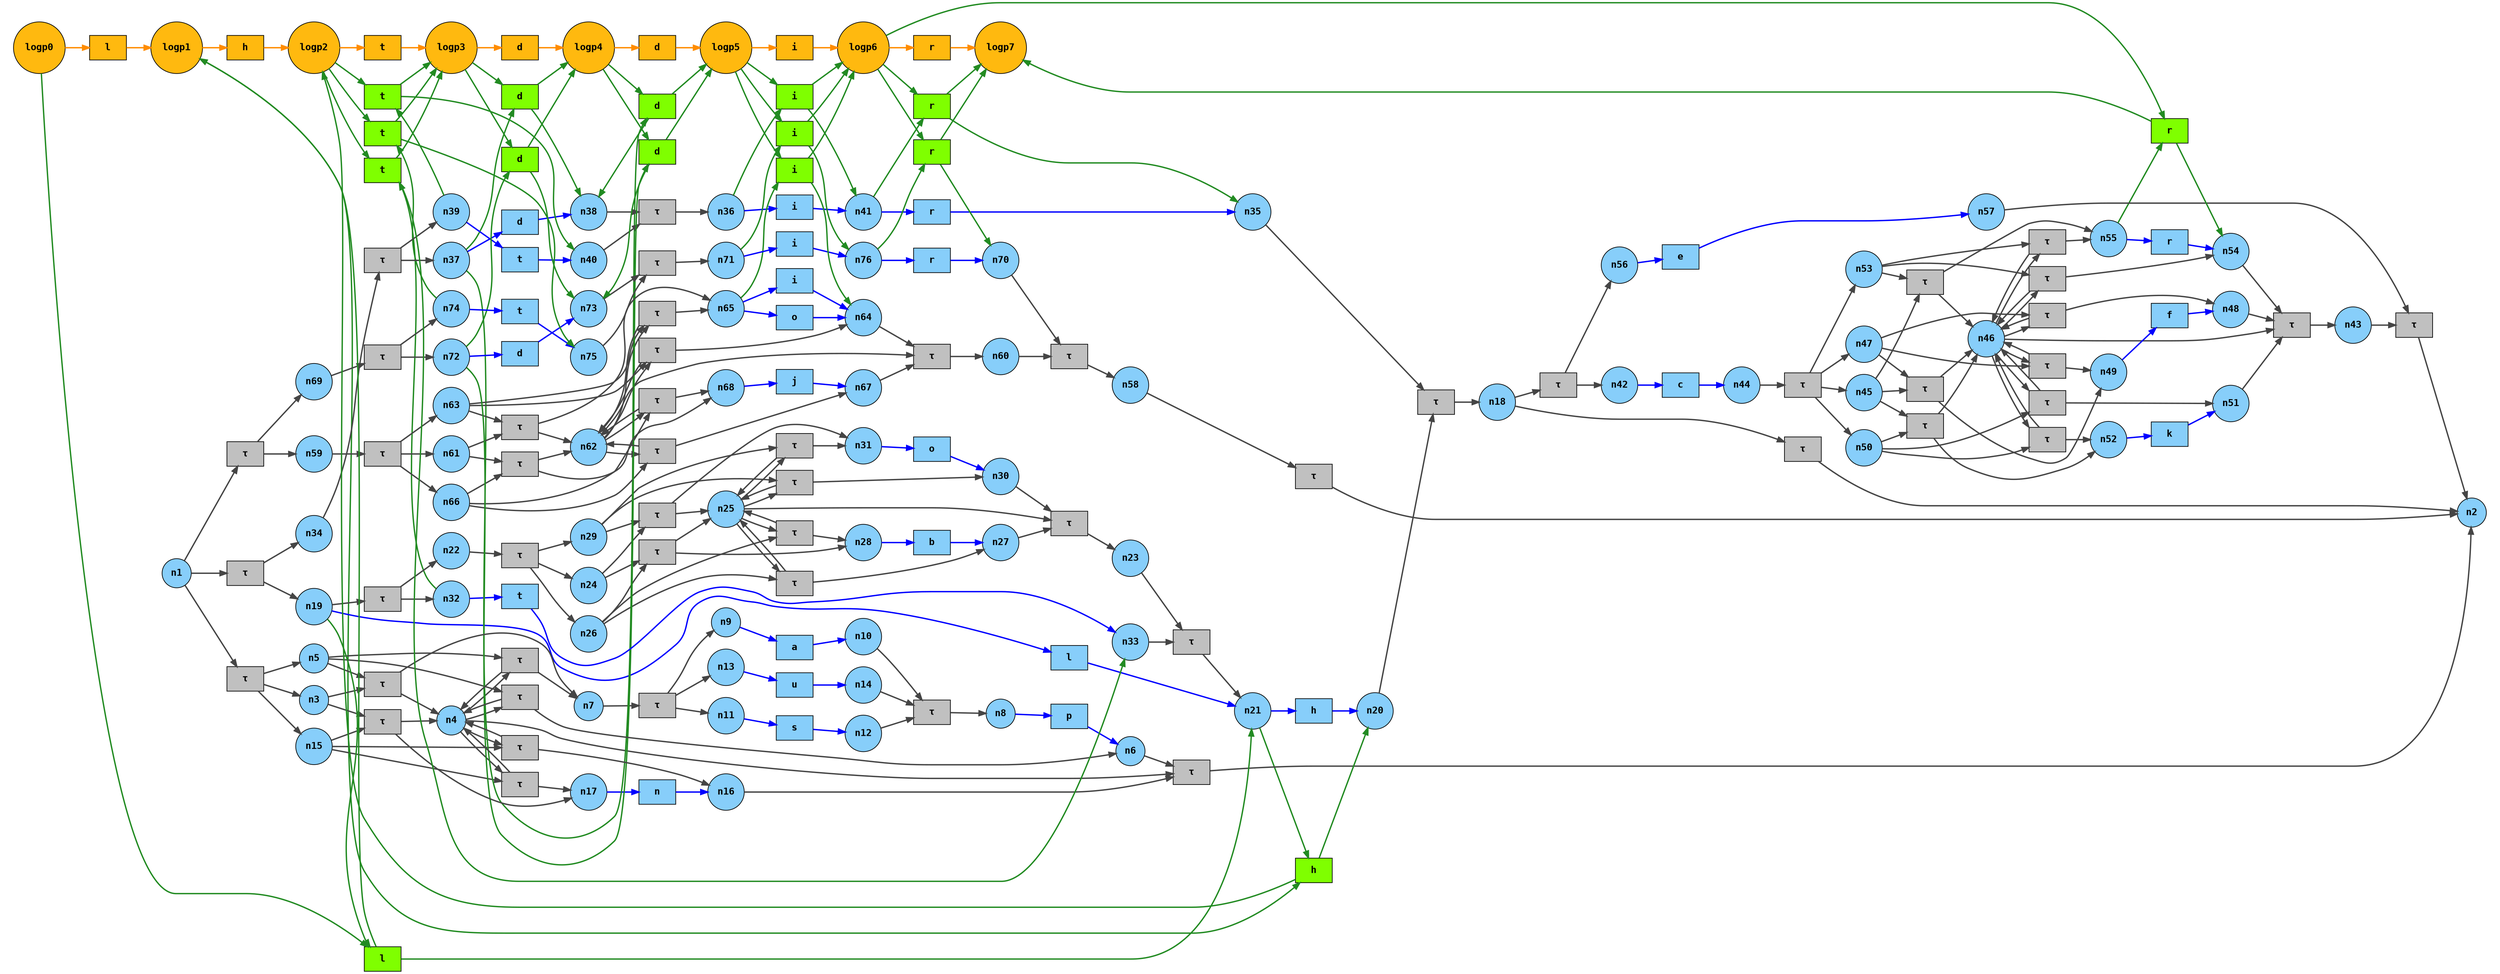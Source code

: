 digraph g {
  rankdir="LR";
  subgraph cluster_l {
    style=invisible
    logp0 [label="logp0", shape=circle, style="filled,solid", fillcolor="darkgoldenrod1", fontname="Courier-Bold"];
    logp1 [label="logp1", shape=circle, style="filled,solid", fillcolor="darkgoldenrod1", fontname="Courier-Bold"];
    logp2 [label="logp2", shape=circle, style="filled,solid", fillcolor="darkgoldenrod1", fontname="Courier-Bold"];
    logp3 [label="logp3", shape=circle, style="filled,solid", fillcolor="darkgoldenrod1", fontname="Courier-Bold"];
    logp4 [label="logp4", shape=circle, style="filled,solid", fillcolor="darkgoldenrod1", fontname="Courier-Bold"];
    logp5 [label="logp5", shape=circle, style="filled,solid", fillcolor="darkgoldenrod1", fontname="Courier-Bold"];
    logp6 [label="logp6", shape=circle, style="filled,solid", fillcolor="darkgoldenrod1", fontname="Courier-Bold"];
    logp7 [label="logp7", shape=circle, style="filled,solid", fillcolor="darkgoldenrod1", fontname="Courier-Bold"];
    logt0 [label="l", shape=box, style="filled,solid", fillcolor="darkgoldenrod1", fontname="Courier-Bold"];
    logt1 [label="h", shape=box, style="filled,solid", fillcolor="darkgoldenrod1", fontname="Courier-Bold"];
    logt2 [label="t", shape=box, style="filled,solid", fillcolor="darkgoldenrod1", fontname="Courier-Bold"];
    logt3 [label="d", shape=box, style="filled,solid", fillcolor="darkgoldenrod1", fontname="Courier-Bold"];
    logt4 [label="d", shape=box, style="filled,solid", fillcolor="darkgoldenrod1", fontname="Courier-Bold"];
    logt5 [label="i", shape=box, style="filled,solid", fillcolor="darkgoldenrod1", fontname="Courier-Bold"];
    logt6 [label="r", shape=box, style="filled,solid", fillcolor="darkgoldenrod1", fontname="Courier-Bold"];
  }
  subgraph cluster_m {
    style=invisible
    n1 [label="n1", shape=circle, style="filled,solid", fillcolor="lightskyblue", fontname="Courier-Bold"];
    n2 [label="n2", shape=circle, style="filled,solid", fillcolor="lightskyblue", fontname="Courier-Bold"];
    n3 [label="n3", shape=circle, style="filled,solid", fillcolor="lightskyblue", fontname="Courier-Bold"];
    n4 [label="n4", shape=circle, style="filled,solid", fillcolor="lightskyblue", fontname="Courier-Bold"];
    n5 [label="n5", shape=circle, style="filled,solid", fillcolor="lightskyblue", fontname="Courier-Bold"];
    n6 [label="n6", shape=circle, style="filled,solid", fillcolor="lightskyblue", fontname="Courier-Bold"];
    n7 [label="n7", shape=circle, style="filled,solid", fillcolor="lightskyblue", fontname="Courier-Bold"];
    n8 [label="n8", shape=circle, style="filled,solid", fillcolor="lightskyblue", fontname="Courier-Bold"];
    n9 [label="n9", shape=circle, style="filled,solid", fillcolor="lightskyblue", fontname="Courier-Bold"];
    n10 [label="n10", shape=circle, style="filled,solid", fillcolor="lightskyblue", fontname="Courier-Bold"];
    n11 [label="n11", shape=circle, style="filled,solid", fillcolor="lightskyblue", fontname="Courier-Bold"];
    n12 [label="n12", shape=circle, style="filled,solid", fillcolor="lightskyblue", fontname="Courier-Bold"];
    n13 [label="n13", shape=circle, style="filled,solid", fillcolor="lightskyblue", fontname="Courier-Bold"];
    n14 [label="n14", shape=circle, style="filled,solid", fillcolor="lightskyblue", fontname="Courier-Bold"];
    n15 [label="n15", shape=circle, style="filled,solid", fillcolor="lightskyblue", fontname="Courier-Bold"];
    n16 [label="n16", shape=circle, style="filled,solid", fillcolor="lightskyblue", fontname="Courier-Bold"];
    n17 [label="n17", shape=circle, style="filled,solid", fillcolor="lightskyblue", fontname="Courier-Bold"];
    n18 [label="n18", shape=circle, style="filled,solid", fillcolor="lightskyblue", fontname="Courier-Bold"];
    n19 [label="n19", shape=circle, style="filled,solid", fillcolor="lightskyblue", fontname="Courier-Bold"];
    n20 [label="n20", shape=circle, style="filled,solid", fillcolor="lightskyblue", fontname="Courier-Bold"];
    n21 [label="n21", shape=circle, style="filled,solid", fillcolor="lightskyblue", fontname="Courier-Bold"];
    n22 [label="n22", shape=circle, style="filled,solid", fillcolor="lightskyblue", fontname="Courier-Bold"];
    n23 [label="n23", shape=circle, style="filled,solid", fillcolor="lightskyblue", fontname="Courier-Bold"];
    n24 [label="n24", shape=circle, style="filled,solid", fillcolor="lightskyblue", fontname="Courier-Bold"];
    n25 [label="n25", shape=circle, style="filled,solid", fillcolor="lightskyblue", fontname="Courier-Bold"];
    n26 [label="n26", shape=circle, style="filled,solid", fillcolor="lightskyblue", fontname="Courier-Bold"];
    n27 [label="n27", shape=circle, style="filled,solid", fillcolor="lightskyblue", fontname="Courier-Bold"];
    n28 [label="n28", shape=circle, style="filled,solid", fillcolor="lightskyblue", fontname="Courier-Bold"];
    n29 [label="n29", shape=circle, style="filled,solid", fillcolor="lightskyblue", fontname="Courier-Bold"];
    n30 [label="n30", shape=circle, style="filled,solid", fillcolor="lightskyblue", fontname="Courier-Bold"];
    n31 [label="n31", shape=circle, style="filled,solid", fillcolor="lightskyblue", fontname="Courier-Bold"];
    n32 [label="n32", shape=circle, style="filled,solid", fillcolor="lightskyblue", fontname="Courier-Bold"];
    n33 [label="n33", shape=circle, style="filled,solid", fillcolor="lightskyblue", fontname="Courier-Bold"];
    n34 [label="n34", shape=circle, style="filled,solid", fillcolor="lightskyblue", fontname="Courier-Bold"];
    n35 [label="n35", shape=circle, style="filled,solid", fillcolor="lightskyblue", fontname="Courier-Bold"];
    n36 [label="n36", shape=circle, style="filled,solid", fillcolor="lightskyblue", fontname="Courier-Bold"];
    n37 [label="n37", shape=circle, style="filled,solid", fillcolor="lightskyblue", fontname="Courier-Bold"];
    n38 [label="n38", shape=circle, style="filled,solid", fillcolor="lightskyblue", fontname="Courier-Bold"];
    n39 [label="n39", shape=circle, style="filled,solid", fillcolor="lightskyblue", fontname="Courier-Bold"];
    n40 [label="n40", shape=circle, style="filled,solid", fillcolor="lightskyblue", fontname="Courier-Bold"];
    n41 [label="n41", shape=circle, style="filled,solid", fillcolor="lightskyblue", fontname="Courier-Bold"];
    n42 [label="n42", shape=circle, style="filled,solid", fillcolor="lightskyblue", fontname="Courier-Bold"];
    n43 [label="n43", shape=circle, style="filled,solid", fillcolor="lightskyblue", fontname="Courier-Bold"];
    n44 [label="n44", shape=circle, style="filled,solid", fillcolor="lightskyblue", fontname="Courier-Bold"];
    n45 [label="n45", shape=circle, style="filled,solid", fillcolor="lightskyblue", fontname="Courier-Bold"];
    n46 [label="n46", shape=circle, style="filled,solid", fillcolor="lightskyblue", fontname="Courier-Bold"];
    n47 [label="n47", shape=circle, style="filled,solid", fillcolor="lightskyblue", fontname="Courier-Bold"];
    n48 [label="n48", shape=circle, style="filled,solid", fillcolor="lightskyblue", fontname="Courier-Bold"];
    n49 [label="n49", shape=circle, style="filled,solid", fillcolor="lightskyblue", fontname="Courier-Bold"];
    n50 [label="n50", shape=circle, style="filled,solid", fillcolor="lightskyblue", fontname="Courier-Bold"];
    n51 [label="n51", shape=circle, style="filled,solid", fillcolor="lightskyblue", fontname="Courier-Bold"];
    n52 [label="n52", shape=circle, style="filled,solid", fillcolor="lightskyblue", fontname="Courier-Bold"];
    n53 [label="n53", shape=circle, style="filled,solid", fillcolor="lightskyblue", fontname="Courier-Bold"];
    n54 [label="n54", shape=circle, style="filled,solid", fillcolor="lightskyblue", fontname="Courier-Bold"];
    n55 [label="n55", shape=circle, style="filled,solid", fillcolor="lightskyblue", fontname="Courier-Bold"];
    n56 [label="n56", shape=circle, style="filled,solid", fillcolor="lightskyblue", fontname="Courier-Bold"];
    n57 [label="n57", shape=circle, style="filled,solid", fillcolor="lightskyblue", fontname="Courier-Bold"];
    n58 [label="n58", shape=circle, style="filled,solid", fillcolor="lightskyblue", fontname="Courier-Bold"];
    n59 [label="n59", shape=circle, style="filled,solid", fillcolor="lightskyblue", fontname="Courier-Bold"];
    n60 [label="n60", shape=circle, style="filled,solid", fillcolor="lightskyblue", fontname="Courier-Bold"];
    n61 [label="n61", shape=circle, style="filled,solid", fillcolor="lightskyblue", fontname="Courier-Bold"];
    n62 [label="n62", shape=circle, style="filled,solid", fillcolor="lightskyblue", fontname="Courier-Bold"];
    n63 [label="n63", shape=circle, style="filled,solid", fillcolor="lightskyblue", fontname="Courier-Bold"];
    n64 [label="n64", shape=circle, style="filled,solid", fillcolor="lightskyblue", fontname="Courier-Bold"];
    n65 [label="n65", shape=circle, style="filled,solid", fillcolor="lightskyblue", fontname="Courier-Bold"];
    n66 [label="n66", shape=circle, style="filled,solid", fillcolor="lightskyblue", fontname="Courier-Bold"];
    n67 [label="n67", shape=circle, style="filled,solid", fillcolor="lightskyblue", fontname="Courier-Bold"];
    n68 [label="n68", shape=circle, style="filled,solid", fillcolor="lightskyblue", fontname="Courier-Bold"];
    n69 [label="n69", shape=circle, style="filled,solid", fillcolor="lightskyblue", fontname="Courier-Bold"];
    n70 [label="n70", shape=circle, style="filled,solid", fillcolor="lightskyblue", fontname="Courier-Bold"];
    n71 [label="n71", shape=circle, style="filled,solid", fillcolor="lightskyblue", fontname="Courier-Bold"];
    n72 [label="n72", shape=circle, style="filled,solid", fillcolor="lightskyblue", fontname="Courier-Bold"];
    n73 [label="n73", shape=circle, style="filled,solid", fillcolor="lightskyblue", fontname="Courier-Bold"];
    n74 [label="n74", shape=circle, style="filled,solid", fillcolor="lightskyblue", fontname="Courier-Bold"];
    n75 [label="n75", shape=circle, style="filled,solid", fillcolor="lightskyblue", fontname="Courier-Bold"];
    n76 [label="n76", shape=circle, style="filled,solid", fillcolor="lightskyblue", fontname="Courier-Bold"];
    n77 [label="τ", shape=box, style="filled,solid", fillcolor="grey", fontname="Courier-Bold"];
    n78 [label="τ", shape=box, style="filled,solid", fillcolor="grey", fontname="Courier-Bold"];
    n79 [label="τ", shape=box, style="filled,solid", fillcolor="grey", fontname="Courier-Bold"];
    n80 [label="τ", shape=box, style="filled,solid", fillcolor="grey", fontname="Courier-Bold"];
    n81 [label="τ", shape=box, style="filled,solid", fillcolor="grey", fontname="Courier-Bold"];
    n82 [label="τ", shape=box, style="filled,solid", fillcolor="grey", fontname="Courier-Bold"];
    n83 [label="τ", shape=box, style="filled,solid", fillcolor="grey", fontname="Courier-Bold"];
    n84 [label="a", shape=box, style="filled,solid", fillcolor="lightskyblue", fontname="Courier-Bold"];
    n85 [label="s", shape=box, style="filled,solid", fillcolor="lightskyblue", fontname="Courier-Bold"];
    n86 [label="u", shape=box, style="filled,solid", fillcolor="lightskyblue", fontname="Courier-Bold"];
    n87 [label="p", shape=box, style="filled,solid", fillcolor="lightskyblue", fontname="Courier-Bold"];
    n88 [label="τ", shape=box, style="filled,solid", fillcolor="grey", fontname="Courier-Bold"];
    n89 [label="τ", shape=box, style="filled,solid", fillcolor="grey", fontname="Courier-Bold"];
    n90 [label="τ", shape=box, style="filled,solid", fillcolor="grey", fontname="Courier-Bold"];
    n91 [label="n", shape=box, style="filled,solid", fillcolor="lightskyblue", fontname="Courier-Bold"];
    n92 [label="τ", shape=box, style="filled,solid", fillcolor="grey", fontname="Courier-Bold"];
    n93 [label="τ", shape=box, style="filled,solid", fillcolor="grey", fontname="Courier-Bold"];
    n94 [label="τ", shape=box, style="filled,solid", fillcolor="grey", fontname="Courier-Bold"];
    n95 [label="τ", shape=box, style="filled,solid", fillcolor="grey", fontname="Courier-Bold"];
    n96 [label="τ", shape=box, style="filled,solid", fillcolor="grey", fontname="Courier-Bold"];
    n97 [label="τ", shape=box, style="filled,solid", fillcolor="grey", fontname="Courier-Bold"];
    n98 [label="τ", shape=box, style="filled,solid", fillcolor="grey", fontname="Courier-Bold"];
    n99 [label="τ", shape=box, style="filled,solid", fillcolor="grey", fontname="Courier-Bold"];
    n100 [label="τ", shape=box, style="filled,solid", fillcolor="grey", fontname="Courier-Bold"];
    n101 [label="b", shape=box, style="filled,solid", fillcolor="lightskyblue", fontname="Courier-Bold"];
    n102 [label="τ", shape=box, style="filled,solid", fillcolor="grey", fontname="Courier-Bold"];
    n103 [label="τ", shape=box, style="filled,solid", fillcolor="grey", fontname="Courier-Bold"];
    n104 [label="τ", shape=box, style="filled,solid", fillcolor="grey", fontname="Courier-Bold"];
    n105 [label="o", shape=box, style="filled,solid", fillcolor="lightskyblue", fontname="Courier-Bold"];
    n106 [label="t", shape=box, style="filled,solid", fillcolor="lightskyblue", fontname="Courier-Bold"];
    n107 [label="l", shape=box, style="filled,solid", fillcolor="lightskyblue", fontname="Courier-Bold"];
    n108 [label="h", shape=box, style="filled,solid", fillcolor="lightskyblue", fontname="Courier-Bold"];
    n109 [label="τ", shape=box, style="filled,solid", fillcolor="grey", fontname="Courier-Bold"];
    n110 [label="τ", shape=box, style="filled,solid", fillcolor="grey", fontname="Courier-Bold"];
    n111 [label="d", shape=box, style="filled,solid", fillcolor="lightskyblue", fontname="Courier-Bold"];
    n112 [label="t", shape=box, style="filled,solid", fillcolor="lightskyblue", fontname="Courier-Bold"];
    n113 [label="i", shape=box, style="filled,solid", fillcolor="lightskyblue", fontname="Courier-Bold"];
    n114 [label="r", shape=box, style="filled,solid", fillcolor="lightskyblue", fontname="Courier-Bold"];
    n115 [label="τ", shape=box, style="filled,solid", fillcolor="grey", fontname="Courier-Bold"];
    n116 [label="τ", shape=box, style="filled,solid", fillcolor="grey", fontname="Courier-Bold"];
    n117 [label="c", shape=box, style="filled,solid", fillcolor="lightskyblue", fontname="Courier-Bold"];
    n118 [label="τ", shape=box, style="filled,solid", fillcolor="grey", fontname="Courier-Bold"];
    n119 [label="τ", shape=box, style="filled,solid", fillcolor="grey", fontname="Courier-Bold"];
    n120 [label="τ", shape=box, style="filled,solid", fillcolor="grey", fontname="Courier-Bold"];
    n121 [label="τ", shape=box, style="filled,solid", fillcolor="grey", fontname="Courier-Bold"];
    n122 [label="τ", shape=box, style="filled,solid", fillcolor="grey", fontname="Courier-Bold"];
    n123 [label="f", shape=box, style="filled,solid", fillcolor="lightskyblue", fontname="Courier-Bold"];
    n124 [label="τ", shape=box, style="filled,solid", fillcolor="grey", fontname="Courier-Bold"];
    n125 [label="τ", shape=box, style="filled,solid", fillcolor="grey", fontname="Courier-Bold"];
    n126 [label="τ", shape=box, style="filled,solid", fillcolor="grey", fontname="Courier-Bold"];
    n127 [label="k", shape=box, style="filled,solid", fillcolor="lightskyblue", fontname="Courier-Bold"];
    n128 [label="τ", shape=box, style="filled,solid", fillcolor="grey", fontname="Courier-Bold"];
    n129 [label="τ", shape=box, style="filled,solid", fillcolor="grey", fontname="Courier-Bold"];
    n130 [label="τ", shape=box, style="filled,solid", fillcolor="grey", fontname="Courier-Bold"];
    n131 [label="r", shape=box, style="filled,solid", fillcolor="lightskyblue", fontname="Courier-Bold"];
    n132 [label="e", shape=box, style="filled,solid", fillcolor="lightskyblue", fontname="Courier-Bold"];
    n133 [label="τ", shape=box, style="filled,solid", fillcolor="grey", fontname="Courier-Bold"];
    n134 [label="τ", shape=box, style="filled,solid", fillcolor="grey", fontname="Courier-Bold"];
    n135 [label="τ", shape=box, style="filled,solid", fillcolor="grey", fontname="Courier-Bold"];
    n136 [label="τ", shape=box, style="filled,solid", fillcolor="grey", fontname="Courier-Bold"];
    n137 [label="τ", shape=box, style="filled,solid", fillcolor="grey", fontname="Courier-Bold"];
    n138 [label="τ", shape=box, style="filled,solid", fillcolor="grey", fontname="Courier-Bold"];
    n139 [label="τ", shape=box, style="filled,solid", fillcolor="grey", fontname="Courier-Bold"];
    n140 [label="τ", shape=box, style="filled,solid", fillcolor="grey", fontname="Courier-Bold"];
    n141 [label="i", shape=box, style="filled,solid", fillcolor="lightskyblue", fontname="Courier-Bold"];
    n142 [label="o", shape=box, style="filled,solid", fillcolor="lightskyblue", fontname="Courier-Bold"];
    n143 [label="τ", shape=box, style="filled,solid", fillcolor="grey", fontname="Courier-Bold"];
    n144 [label="τ", shape=box, style="filled,solid", fillcolor="grey", fontname="Courier-Bold"];
    n145 [label="τ", shape=box, style="filled,solid", fillcolor="grey", fontname="Courier-Bold"];
    n146 [label="j", shape=box, style="filled,solid", fillcolor="lightskyblue", fontname="Courier-Bold"];
    n147 [label="τ", shape=box, style="filled,solid", fillcolor="grey", fontname="Courier-Bold"];
    n148 [label="τ", shape=box, style="filled,solid", fillcolor="grey", fontname="Courier-Bold"];
    n149 [label="d", shape=box, style="filled,solid", fillcolor="lightskyblue", fontname="Courier-Bold"];
    n150 [label="t", shape=box, style="filled,solid", fillcolor="lightskyblue", fontname="Courier-Bold"];
    n151 [label="i", shape=box, style="filled,solid", fillcolor="lightskyblue", fontname="Courier-Bold"];
    n152 [label="r", shape=box, style="filled,solid", fillcolor="lightskyblue", fontname="Courier-Bold"];
    n153 [label="τ", shape=box, style="filled,solid", fillcolor="grey", fontname="Courier-Bold"];
  }
  logs0n0 [label="l", shape=box, style="filled,solid", fillcolor="chartreuse", fontname="Courier-Bold"];
  logs1n0 [label="h", shape=box, style="filled,solid", fillcolor="chartreuse", fontname="Courier-Bold"];
  logs2n0 [label="t", shape=box, style="filled,solid", fillcolor="chartreuse", fontname="Courier-Bold"];
  logs2n1 [label="t", shape=box, style="filled,solid", fillcolor="chartreuse", fontname="Courier-Bold"];
  logs2n2 [label="t", shape=box, style="filled,solid", fillcolor="chartreuse", fontname="Courier-Bold"];
  logs3n0 [label="d", shape=box, style="filled,solid", fillcolor="chartreuse", fontname="Courier-Bold"];
  logs3n1 [label="d", shape=box, style="filled,solid", fillcolor="chartreuse", fontname="Courier-Bold"];
  logs4n0 [label="d", shape=box, style="filled,solid", fillcolor="chartreuse", fontname="Courier-Bold"];
  logs4n1 [label="d", shape=box, style="filled,solid", fillcolor="chartreuse", fontname="Courier-Bold"];
  logs5n0 [label="i", shape=box, style="filled,solid", fillcolor="chartreuse", fontname="Courier-Bold"];
  logs5n1 [label="i", shape=box, style="filled,solid", fillcolor="chartreuse", fontname="Courier-Bold"];
  logs5n2 [label="i", shape=box, style="filled,solid", fillcolor="chartreuse", fontname="Courier-Bold"];
  logs6n0 [label="r", shape=box, style="filled,solid", fillcolor="chartreuse", fontname="Courier-Bold"];
  logs6n1 [label="r", shape=box, style="filled,solid", fillcolor="chartreuse", fontname="Courier-Bold"];
  logs6n2 [label="r", shape=box, style="filled,solid", fillcolor="chartreuse", fontname="Courier-Bold"];
  n99 -> n28 [penwidth=2, color="grey27", fontcolor="black"];
  n56 -> n132 [penwidth=2, color="blue", fontcolor="black"];
  n77 -> n3 [penwidth=2, color="grey27", fontcolor="black"];
  n105 -> n30 [penwidth=2, color="blue", fontcolor="black"];
  n22 -> n96 [penwidth=2, color="grey27", fontcolor="black"];
  n143 -> n62 [penwidth=2, color="grey27", fontcolor="black"];
  n19 -> n94 [penwidth=2, color="grey27", fontcolor="black"];
  n108 -> n20 [penwidth=2, color="blue", fontcolor="black"];
  n89 -> n4 [penwidth=2, color="grey27", fontcolor="black"];
  n80 -> n7 [penwidth=2, color="grey27", fontcolor="black"];
  n124 -> n51 [penwidth=2, color="grey27", fontcolor="black"];
  n78 -> n2 [penwidth=2, color="grey27", fontcolor="black"];
  n32 -> n106 [penwidth=2, color="blue", fontcolor="black"];
  n71 -> n151 [penwidth=2, color="blue", fontcolor="black"];
  n85 -> n12 [penwidth=2, color="blue", fontcolor="black"];
  n109 -> n37 [penwidth=2, color="grey27", fontcolor="black"];
  n44 -> n118 [penwidth=2, color="grey27", fontcolor="black"];
  n69 -> n147 [penwidth=2, color="grey27", fontcolor="black"];
  n140 -> n62 [penwidth=2, color="grey27", fontcolor="black"];
  n139 -> n65 [penwidth=2, color="grey27", fontcolor="black"];
  n143 -> n67 [penwidth=2, color="grey27", fontcolor="black"];
  n41 -> n114 [penwidth=2, color="blue", fontcolor="black"];
  n106 -> n33 [penwidth=2, color="blue", fontcolor="black"];
  n127 -> n51 [penwidth=2, color="blue", fontcolor="black"];
  n146 -> n67 [penwidth=2, color="blue", fontcolor="black"];
  n35 -> n93 [penwidth=2, color="grey27", fontcolor="black"];
  n53 -> n130 [penwidth=2, color="grey27", fontcolor="black"];
  n118 -> n50 [penwidth=2, color="grey27", fontcolor="black"];
  n5 -> n79 [penwidth=2, color="grey27", fontcolor="black"];
  n120 -> n46 [penwidth=2, color="grey27", fontcolor="black"];
  n62 -> n140 [penwidth=2, color="grey27", fontcolor="black"];
  n75 -> n148 [penwidth=2, color="grey27", fontcolor="black"];
  n10 -> n83 [penwidth=2, color="grey27", fontcolor="black"];
  n93 -> n18 [penwidth=2, color="grey27", fontcolor="black"];
  n25 -> n102 [penwidth=2, color="grey27", fontcolor="black"];
  n107 -> n21 [penwidth=2, color="blue", fontcolor="black"];
  n102 -> n30 [penwidth=2, color="grey27", fontcolor="black"];
  n138 -> n62 [penwidth=2, color="grey27", fontcolor="black"];
  n126 -> n52 [penwidth=2, color="grey27", fontcolor="black"];
  n26 -> n98 [penwidth=2, color="grey27", fontcolor="black"];
  n66 -> n145 [penwidth=2, color="grey27", fontcolor="black"];
  n34 -> n109 [penwidth=2, color="grey27", fontcolor="black"];
  n45 -> n129 [penwidth=2, color="grey27", fontcolor="black"];
  n147 -> n74 [penwidth=2, color="grey27", fontcolor="black"];
  n115 -> n42 [penwidth=2, color="grey27", fontcolor="black"];
  n103 -> n25 [penwidth=2, color="grey27", fontcolor="black"];
  n82 -> n11 [penwidth=2, color="grey27", fontcolor="black"];
  n95 -> n21 [penwidth=2, color="grey27", fontcolor="black"];
  n120 -> n48 [penwidth=2, color="grey27", fontcolor="black"];
  n1 -> n92 [penwidth=2, color="grey27", fontcolor="black"];
  n46 -> n128 [penwidth=2, color="grey27", fontcolor="black"];
  n64 -> n137 [penwidth=2, color="grey27", fontcolor="black"];
  n29 -> n102 [penwidth=2, color="grey27", fontcolor="black"];
  n147 -> n72 [penwidth=2, color="grey27", fontcolor="black"];
  n73 -> n148 [penwidth=2, color="grey27", fontcolor="black"];
  n145 -> n68 [penwidth=2, color="grey27", fontcolor="black"];
  n112 -> n40 [penwidth=2, color="blue", fontcolor="black"];
  n66 -> n144 [penwidth=2, color="grey27", fontcolor="black"];
  n152 -> n70 [penwidth=2, color="blue", fontcolor="black"];
  n92 -> n34 [penwidth=2, color="grey27", fontcolor="black"];
  n4 -> n90 [penwidth=2, color="grey27", fontcolor="black"];
  n121 -> n46 [penwidth=2, color="grey27", fontcolor="black"];
  n115 -> n56 [penwidth=2, color="grey27", fontcolor="black"];
  n4 -> n79 [penwidth=2, color="grey27", fontcolor="black"];
  n88 -> n16 [penwidth=2, color="grey27", fontcolor="black"];
  n24 -> n99 [penwidth=2, color="grey27", fontcolor="black"];
  n4 -> n88 [penwidth=2, color="grey27", fontcolor="black"];
  n12 -> n83 [penwidth=2, color="grey27", fontcolor="black"];
  n96 -> n29 [penwidth=2, color="grey27", fontcolor="black"];
  n38 -> n110 [penwidth=2, color="grey27", fontcolor="black"];
  n114 -> n35 [penwidth=2, color="blue", fontcolor="black"];
  n15 -> n90 [penwidth=2, color="grey27", fontcolor="black"];
  n153 -> n2 [penwidth=2, color="grey27", fontcolor="black"];
  n19 -> n107 [penwidth=2, color="blue", fontcolor="black"];
  n92 -> n19 [penwidth=2, color="grey27", fontcolor="black"];
  n7 -> n82 [penwidth=2, color="grey27", fontcolor="black"];
  n119 -> n43 [penwidth=2, color="grey27", fontcolor="black"];
  n149 -> n73 [penwidth=2, color="blue", fontcolor="black"];
  n46 -> n120 [penwidth=2, color="grey27", fontcolor="black"];
  n5 -> n80 [penwidth=2, color="grey27", fontcolor="black"];
  n46 -> n122 [penwidth=2, color="grey27", fontcolor="black"];
  n99 -> n25 [penwidth=2, color="grey27", fontcolor="black"];
  n81 -> n4 [penwidth=2, color="grey27", fontcolor="black"];
  n94 -> n32 [penwidth=2, color="grey27", fontcolor="black"];
  n136 -> n66 [penwidth=2, color="grey27", fontcolor="black"];
  n98 -> n25 [penwidth=2, color="grey27", fontcolor="black"];
  n132 -> n57 [penwidth=2, color="blue", fontcolor="black"];
  n46 -> n130 [penwidth=2, color="grey27", fontcolor="black"];
  n27 -> n97 [penwidth=2, color="grey27", fontcolor="black"];
  n68 -> n146 [penwidth=2, color="blue", fontcolor="black"];
  n118 -> n53 [penwidth=2, color="grey27", fontcolor="black"];
  n89 -> n17 [penwidth=2, color="grey27", fontcolor="black"];
  n60 -> n135 [penwidth=2, color="grey27", fontcolor="black"];
  n96 -> n24 [penwidth=2, color="grey27", fontcolor="black"];
  n62 -> n145 [penwidth=2, color="grey27", fontcolor="black"];
  n53 -> n129 [penwidth=2, color="grey27", fontcolor="black"];
  n125 -> n46 [penwidth=2, color="grey27", fontcolor="black"];
  n13 -> n86 [penwidth=2, color="blue", fontcolor="black"];
  n25 -> n100 [penwidth=2, color="grey27", fontcolor="black"];
  n116 -> n2 [penwidth=2, color="grey27", fontcolor="black"];
  n47 -> n122 [penwidth=2, color="grey27", fontcolor="black"];
  n91 -> n16 [penwidth=2, color="blue", fontcolor="black"];
  n123 -> n48 [penwidth=2, color="blue", fontcolor="black"];
  n11 -> n85 [penwidth=2, color="blue", fontcolor="black"];
  n96 -> n26 [penwidth=2, color="grey27", fontcolor="black"];
  n103 -> n31 [penwidth=2, color="grey27", fontcolor="black"];
  n47 -> n121 [penwidth=2, color="grey27", fontcolor="black"];
  n118 -> n45 [penwidth=2, color="grey27", fontcolor="black"];
  n25 -> n104 [penwidth=2, color="grey27", fontcolor="black"];
  n121 -> n49 [penwidth=2, color="grey27", fontcolor="black"];
  n43 -> n116 [penwidth=2, color="grey27", fontcolor="black"];
  n61 -> n144 [penwidth=2, color="grey27", fontcolor="black"];
  n23 -> n95 [penwidth=2, color="grey27", fontcolor="black"];
  n26 -> n99 [penwidth=2, color="grey27", fontcolor="black"];
  n28 -> n101 [penwidth=2, color="blue", fontcolor="black"];
  n74 -> n150 [penwidth=2, color="blue", fontcolor="black"];
  n102 -> n25 [penwidth=2, color="grey27", fontcolor="black"];
  n126 -> n46 [penwidth=2, color="grey27", fontcolor="black"];
  n16 -> n78 [penwidth=2, color="grey27", fontcolor="black"];
  n94 -> n22 [penwidth=2, color="grey27", fontcolor="black"];
  n111 -> n38 [penwidth=2, color="blue", fontcolor="black"];
  n113 -> n41 [penwidth=2, color="blue", fontcolor="black"];
  n63 -> n139 [penwidth=2, color="grey27", fontcolor="black"];
  n4 -> n78 [penwidth=2, color="grey27", fontcolor="black"];
  n14 -> n83 [penwidth=2, color="grey27", fontcolor="black"];
  n62 -> n137 [penwidth=2, color="grey27", fontcolor="black"];
  n15 -> n89 [penwidth=2, color="grey27", fontcolor="black"];
  n129 -> n46 [penwidth=2, color="grey27", fontcolor="black"];
  n80 -> n4 [penwidth=2, color="grey27", fontcolor="black"];
  n20 -> n93 [penwidth=2, color="grey27", fontcolor="black"];
  n63 -> n140 [penwidth=2, color="grey27", fontcolor="black"];
  n122 -> n46 [penwidth=2, color="grey27", fontcolor="black"];
  n124 -> n46 [penwidth=2, color="grey27", fontcolor="black"];
  n50 -> n124 [penwidth=2, color="grey27", fontcolor="black"];
  n79 -> n4 [penwidth=2, color="grey27", fontcolor="black"];
  n47 -> n120 [penwidth=2, color="grey27", fontcolor="black"];
  n100 -> n28 [penwidth=2, color="grey27", fontcolor="black"];
  n67 -> n137 [penwidth=2, color="grey27", fontcolor="black"];
  n118 -> n47 [penwidth=2, color="grey27", fontcolor="black"];
  n21 -> n108 [penwidth=2, color="blue", fontcolor="black"];
  n145 -> n62 [penwidth=2, color="grey27", fontcolor="black"];
  n139 -> n62 [penwidth=2, color="grey27", fontcolor="black"];
  n136 -> n61 [penwidth=2, color="grey27", fontcolor="black"];
  n90 -> n17 [penwidth=2, color="grey27", fontcolor="black"];
  n109 -> n39 [penwidth=2, color="grey27", fontcolor="black"];
  n52 -> n127 [penwidth=2, color="blue", fontcolor="black"];
  n77 -> n5 [penwidth=2, color="grey27", fontcolor="black"];
  n36 -> n113 [penwidth=2, color="blue", fontcolor="black"];
  n117 -> n44 [penwidth=2, color="blue", fontcolor="black"];
  n110 -> n36 [penwidth=2, color="grey27", fontcolor="black"];
  n9 -> n84 [penwidth=2, color="blue", fontcolor="black"];
  n3 -> n89 [penwidth=2, color="grey27", fontcolor="black"];
  n77 -> n15 [penwidth=2, color="grey27", fontcolor="black"];
  n133 -> n2 [penwidth=2, color="grey27", fontcolor="black"];
  n87 -> n6 [penwidth=2, color="blue", fontcolor="black"];
  n40 -> n110 [penwidth=2, color="grey27", fontcolor="black"];
  n42 -> n117 [penwidth=2, color="blue", fontcolor="black"];
  n54 -> n119 [penwidth=2, color="grey27", fontcolor="black"];
  n46 -> n126 [penwidth=2, color="grey27", fontcolor="black"];
  n57 -> n116 [penwidth=2, color="grey27", fontcolor="black"];
  n131 -> n54 [penwidth=2, color="blue", fontcolor="black"];
  n140 -> n65 [penwidth=2, color="grey27", fontcolor="black"];
  n134 -> n59 [penwidth=2, color="grey27", fontcolor="black"];
  n25 -> n98 [penwidth=2, color="grey27", fontcolor="black"];
  n82 -> n9 [penwidth=2, color="grey27", fontcolor="black"];
  n128 -> n54 [penwidth=2, color="grey27", fontcolor="black"];
  n59 -> n136 [penwidth=2, color="grey27", fontcolor="black"];
  n137 -> n60 [penwidth=2, color="grey27", fontcolor="black"];
  n29 -> n104 [penwidth=2, color="grey27", fontcolor="black"];
  n81 -> n7 [penwidth=2, color="grey27", fontcolor="black"];
  n101 -> n27 [penwidth=2, color="blue", fontcolor="black"];
  n98 -> n27 [penwidth=2, color="grey27", fontcolor="black"];
  n150 -> n75 [penwidth=2, color="blue", fontcolor="black"];
  n151 -> n76 [penwidth=2, color="blue", fontcolor="black"];
  n3 -> n80 [penwidth=2, color="grey27", fontcolor="black"];
  n15 -> n88 [penwidth=2, color="grey27", fontcolor="black"];
  n141 -> n64 [penwidth=2, color="blue", fontcolor="black"];
  n72 -> n149 [penwidth=2, color="blue", fontcolor="black"];
  n134 -> n69 [penwidth=2, color="grey27", fontcolor="black"];
  n45 -> n125 [penwidth=2, color="grey27", fontcolor="black"];
  n55 -> n131 [penwidth=2, color="blue", fontcolor="black"];
  n79 -> n6 [penwidth=2, color="grey27", fontcolor="black"];
  n129 -> n55 [penwidth=2, color="grey27", fontcolor="black"];
  n1 -> n134 [penwidth=2, color="grey27", fontcolor="black"];
  n130 -> n55 [penwidth=2, color="grey27", fontcolor="black"];
  n26 -> n100 [penwidth=2, color="grey27", fontcolor="black"];
  n76 -> n152 [penwidth=2, color="blue", fontcolor="black"];
  n51 -> n119 [penwidth=2, color="grey27", fontcolor="black"];
  n29 -> n103 [penwidth=2, color="grey27", fontcolor="black"];
  n84 -> n10 [penwidth=2, color="blue", fontcolor="black"];
  n70 -> n135 [penwidth=2, color="grey27", fontcolor="black"];
  n144 -> n68 [penwidth=2, color="grey27", fontcolor="black"];
  n53 -> n128 [penwidth=2, color="grey27", fontcolor="black"];
  n24 -> n103 [penwidth=2, color="grey27", fontcolor="black"];
  n18 -> n115 [penwidth=2, color="grey27", fontcolor="black"];
  n135 -> n58 [penwidth=2, color="grey27", fontcolor="black"];
  n49 -> n123 [penwidth=2, color="blue", fontcolor="black"];
  n62 -> n138 [penwidth=2, color="grey27", fontcolor="black"];
  n97 -> n23 [penwidth=2, color="grey27", fontcolor="black"];
  n33 -> n95 [penwidth=2, color="grey27", fontcolor="black"];
  n142 -> n64 [penwidth=2, color="blue", fontcolor="black"];
  n122 -> n49 [penwidth=2, color="grey27", fontcolor="black"];
  n104 -> n25 [penwidth=2, color="grey27", fontcolor="black"];
  n17 -> n91 [penwidth=2, color="blue", fontcolor="black"];
  n144 -> n62 [penwidth=2, color="grey27", fontcolor="black"];
  n31 -> n105 [penwidth=2, color="blue", fontcolor="black"];
  n6 -> n78 [penwidth=2, color="grey27", fontcolor="black"];
  n46 -> n119 [penwidth=2, color="grey27", fontcolor="black"];
  n138 -> n64 [penwidth=2, color="grey27", fontcolor="black"];
  n62 -> n143 [penwidth=2, color="grey27", fontcolor="black"];
  n148 -> n71 [penwidth=2, color="grey27", fontcolor="black"];
  n46 -> n124 [penwidth=2, color="grey27", fontcolor="black"];
  n66 -> n143 [penwidth=2, color="grey27", fontcolor="black"];
  n1 -> n77 [penwidth=2, color="grey27", fontcolor="black"];
  n4 -> n81 [penwidth=2, color="grey27", fontcolor="black"];
  n8 -> n87 [penwidth=2, color="blue", fontcolor="black"];
  n48 -> n119 [penwidth=2, color="grey27", fontcolor="black"];
  n5 -> n81 [penwidth=2, color="grey27", fontcolor="black"];
  n30 -> n97 [penwidth=2, color="grey27", fontcolor="black"];
  n136 -> n63 [penwidth=2, color="grey27", fontcolor="black"];
  n65 -> n141 [penwidth=2, color="blue", fontcolor="black"];
  n65 -> n142 [penwidth=2, color="blue", fontcolor="black"];
  n50 -> n125 [penwidth=2, color="grey27", fontcolor="black"];
  n88 -> n4 [penwidth=2, color="grey27", fontcolor="black"];
  n90 -> n4 [penwidth=2, color="grey27", fontcolor="black"];
  n104 -> n31 [penwidth=2, color="grey27", fontcolor="black"];
  n45 -> n121 [penwidth=2, color="grey27", fontcolor="black"];
  n25 -> n97 [penwidth=2, color="grey27", fontcolor="black"];
  n82 -> n13 [penwidth=2, color="grey27", fontcolor="black"];
  n86 -> n14 [penwidth=2, color="blue", fontcolor="black"];
  n128 -> n46 [penwidth=2, color="grey27", fontcolor="black"];
  n100 -> n25 [penwidth=2, color="grey27", fontcolor="black"];
  n50 -> n126 [penwidth=2, color="grey27", fontcolor="black"];
  n61 -> n139 [penwidth=2, color="grey27", fontcolor="black"];
  n63 -> n138 [penwidth=2, color="grey27", fontcolor="black"];
  n83 -> n8 [penwidth=2, color="grey27", fontcolor="black"];
  n58 -> n153 [penwidth=2, color="grey27", fontcolor="black"];
  n130 -> n46 [penwidth=2, color="grey27", fontcolor="black"];
  n18 -> n133 [penwidth=2, color="grey27", fontcolor="black"];
  n39 -> n112 [penwidth=2, color="blue", fontcolor="black"];
  n125 -> n52 [penwidth=2, color="grey27", fontcolor="black"];
  n37 -> n111 [penwidth=2, color="blue", fontcolor="black"];
  logp0 -> logt0 [penwidth=2, color="darkorange", fontcolor="black"];
  logt0 -> logp1 [penwidth=2, color="darkorange", fontcolor="black"];
  n19 -> logs0n0 [penwidth=2, color="forestgreen", fontcolor="black"];
  logs0n0 -> n21 [penwidth=2, color="forestgreen", fontcolor="black"];
  logp0 -> logs0n0 [penwidth=2, color="forestgreen", fontcolor="black"];
  logs0n0 -> logp1 [penwidth=2, color="forestgreen", fontcolor="black"];
  logp1 -> logt1 [penwidth=2, color="darkorange", fontcolor="black"];
  logt1 -> logp2 [penwidth=2, color="darkorange", fontcolor="black"];
  n21 -> logs1n0 [penwidth=2, color="forestgreen", fontcolor="black"];
  logs1n0 -> n20 [penwidth=2, color="forestgreen", fontcolor="black"];
  logp1 -> logs1n0 [penwidth=2, color="forestgreen", fontcolor="black"];
  logs1n0 -> logp2 [penwidth=2, color="forestgreen", fontcolor="black"];
  logp2 -> logt2 [penwidth=2, color="darkorange", fontcolor="black"];
  logt2 -> logp3 [penwidth=2, color="darkorange", fontcolor="black"];
  n32 -> logs2n0 [penwidth=2, color="forestgreen", fontcolor="black"];
  logs2n0 -> n33 [penwidth=2, color="forestgreen", fontcolor="black"];
  logp2 -> logs2n0 [penwidth=2, color="forestgreen", fontcolor="black"];
  logs2n0 -> logp3 [penwidth=2, color="forestgreen", fontcolor="black"];
  n39 -> logs2n1 [penwidth=2, color="forestgreen", fontcolor="black"];
  logs2n1 -> n40 [penwidth=2, color="forestgreen", fontcolor="black"];
  logp2 -> logs2n1 [penwidth=2, color="forestgreen", fontcolor="black"];
  logs2n1 -> logp3 [penwidth=2, color="forestgreen", fontcolor="black"];
  n74 -> logs2n2 [penwidth=2, color="forestgreen", fontcolor="black"];
  logs2n2 -> n75 [penwidth=2, color="forestgreen", fontcolor="black"];
  logp2 -> logs2n2 [penwidth=2, color="forestgreen", fontcolor="black"];
  logs2n2 -> logp3 [penwidth=2, color="forestgreen", fontcolor="black"];
  logp3 -> logt3 [penwidth=2, color="darkorange", fontcolor="black"];
  logt3 -> logp4 [penwidth=2, color="darkorange", fontcolor="black"];
  n37 -> logs3n0 [penwidth=2, color="forestgreen", fontcolor="black"];
  logs3n0 -> n38 [penwidth=2, color="forestgreen", fontcolor="black"];
  logp3 -> logs3n0 [penwidth=2, color="forestgreen", fontcolor="black"];
  logs3n0 -> logp4 [penwidth=2, color="forestgreen", fontcolor="black"];
  n72 -> logs3n1 [penwidth=2, color="forestgreen", fontcolor="black"];
  logs3n1 -> n73 [penwidth=2, color="forestgreen", fontcolor="black"];
  logp3 -> logs3n1 [penwidth=2, color="forestgreen", fontcolor="black"];
  logs3n1 -> logp4 [penwidth=2, color="forestgreen", fontcolor="black"];
  logp4 -> logt4 [penwidth=2, color="darkorange", fontcolor="black"];
  logt4 -> logp5 [penwidth=2, color="darkorange", fontcolor="black"];
  n37 -> logs4n0 [penwidth=2, color="forestgreen", fontcolor="black"];
  logs4n0 -> n38 [penwidth=2, color="forestgreen", fontcolor="black"];
  logp4 -> logs4n0 [penwidth=2, color="forestgreen", fontcolor="black"];
  logs4n0 -> logp5 [penwidth=2, color="forestgreen", fontcolor="black"];
  n72 -> logs4n1 [penwidth=2, color="forestgreen", fontcolor="black"];
  logs4n1 -> n73 [penwidth=2, color="forestgreen", fontcolor="black"];
  logp4 -> logs4n1 [penwidth=2, color="forestgreen", fontcolor="black"];
  logs4n1 -> logp5 [penwidth=2, color="forestgreen", fontcolor="black"];
  logp5 -> logt5 [penwidth=2, color="darkorange", fontcolor="black"];
  logt5 -> logp6 [penwidth=2, color="darkorange", fontcolor="black"];
  n36 -> logs5n0 [penwidth=2, color="forestgreen", fontcolor="black"];
  logs5n0 -> n41 [penwidth=2, color="forestgreen", fontcolor="black"];
  logp5 -> logs5n0 [penwidth=2, color="forestgreen", fontcolor="black"];
  logs5n0 -> logp6 [penwidth=2, color="forestgreen", fontcolor="black"];
  n65 -> logs5n1 [penwidth=2, color="forestgreen", fontcolor="black"];
  logs5n1 -> n64 [penwidth=2, color="forestgreen", fontcolor="black"];
  logp5 -> logs5n1 [penwidth=2, color="forestgreen", fontcolor="black"];
  logs5n1 -> logp6 [penwidth=2, color="forestgreen", fontcolor="black"];
  n71 -> logs5n2 [penwidth=2, color="forestgreen", fontcolor="black"];
  logs5n2 -> n76 [penwidth=2, color="forestgreen", fontcolor="black"];
  logp5 -> logs5n2 [penwidth=2, color="forestgreen", fontcolor="black"];
  logs5n2 -> logp6 [penwidth=2, color="forestgreen", fontcolor="black"];
  logp6 -> logt6 [penwidth=2, color="darkorange", fontcolor="black"];
  logt6 -> logp7 [penwidth=2, color="darkorange", fontcolor="black"];
  n41 -> logs6n0 [penwidth=2, color="forestgreen", fontcolor="black"];
  logs6n0 -> n35 [penwidth=2, color="forestgreen", fontcolor="black"];
  logp6 -> logs6n0 [penwidth=2, color="forestgreen", fontcolor="black"];
  logs6n0 -> logp7 [penwidth=2, color="forestgreen", fontcolor="black"];
  n55 -> logs6n1 [penwidth=2, color="forestgreen", fontcolor="black"];
  logs6n1 -> n54 [penwidth=2, color="forestgreen", fontcolor="black"];
  logp6 -> logs6n1 [penwidth=2, color="forestgreen", fontcolor="black"];
  logs6n1 -> logp7 [penwidth=2, color="forestgreen", fontcolor="black"];
  n76 -> logs6n2 [penwidth=2, color="forestgreen", fontcolor="black"];
  logs6n2 -> n70 [penwidth=2, color="forestgreen", fontcolor="black"];
  logp6 -> logs6n2 [penwidth=2, color="forestgreen", fontcolor="black"];
  logs6n2 -> logp7 [penwidth=2, color="forestgreen", fontcolor="black"];
}
